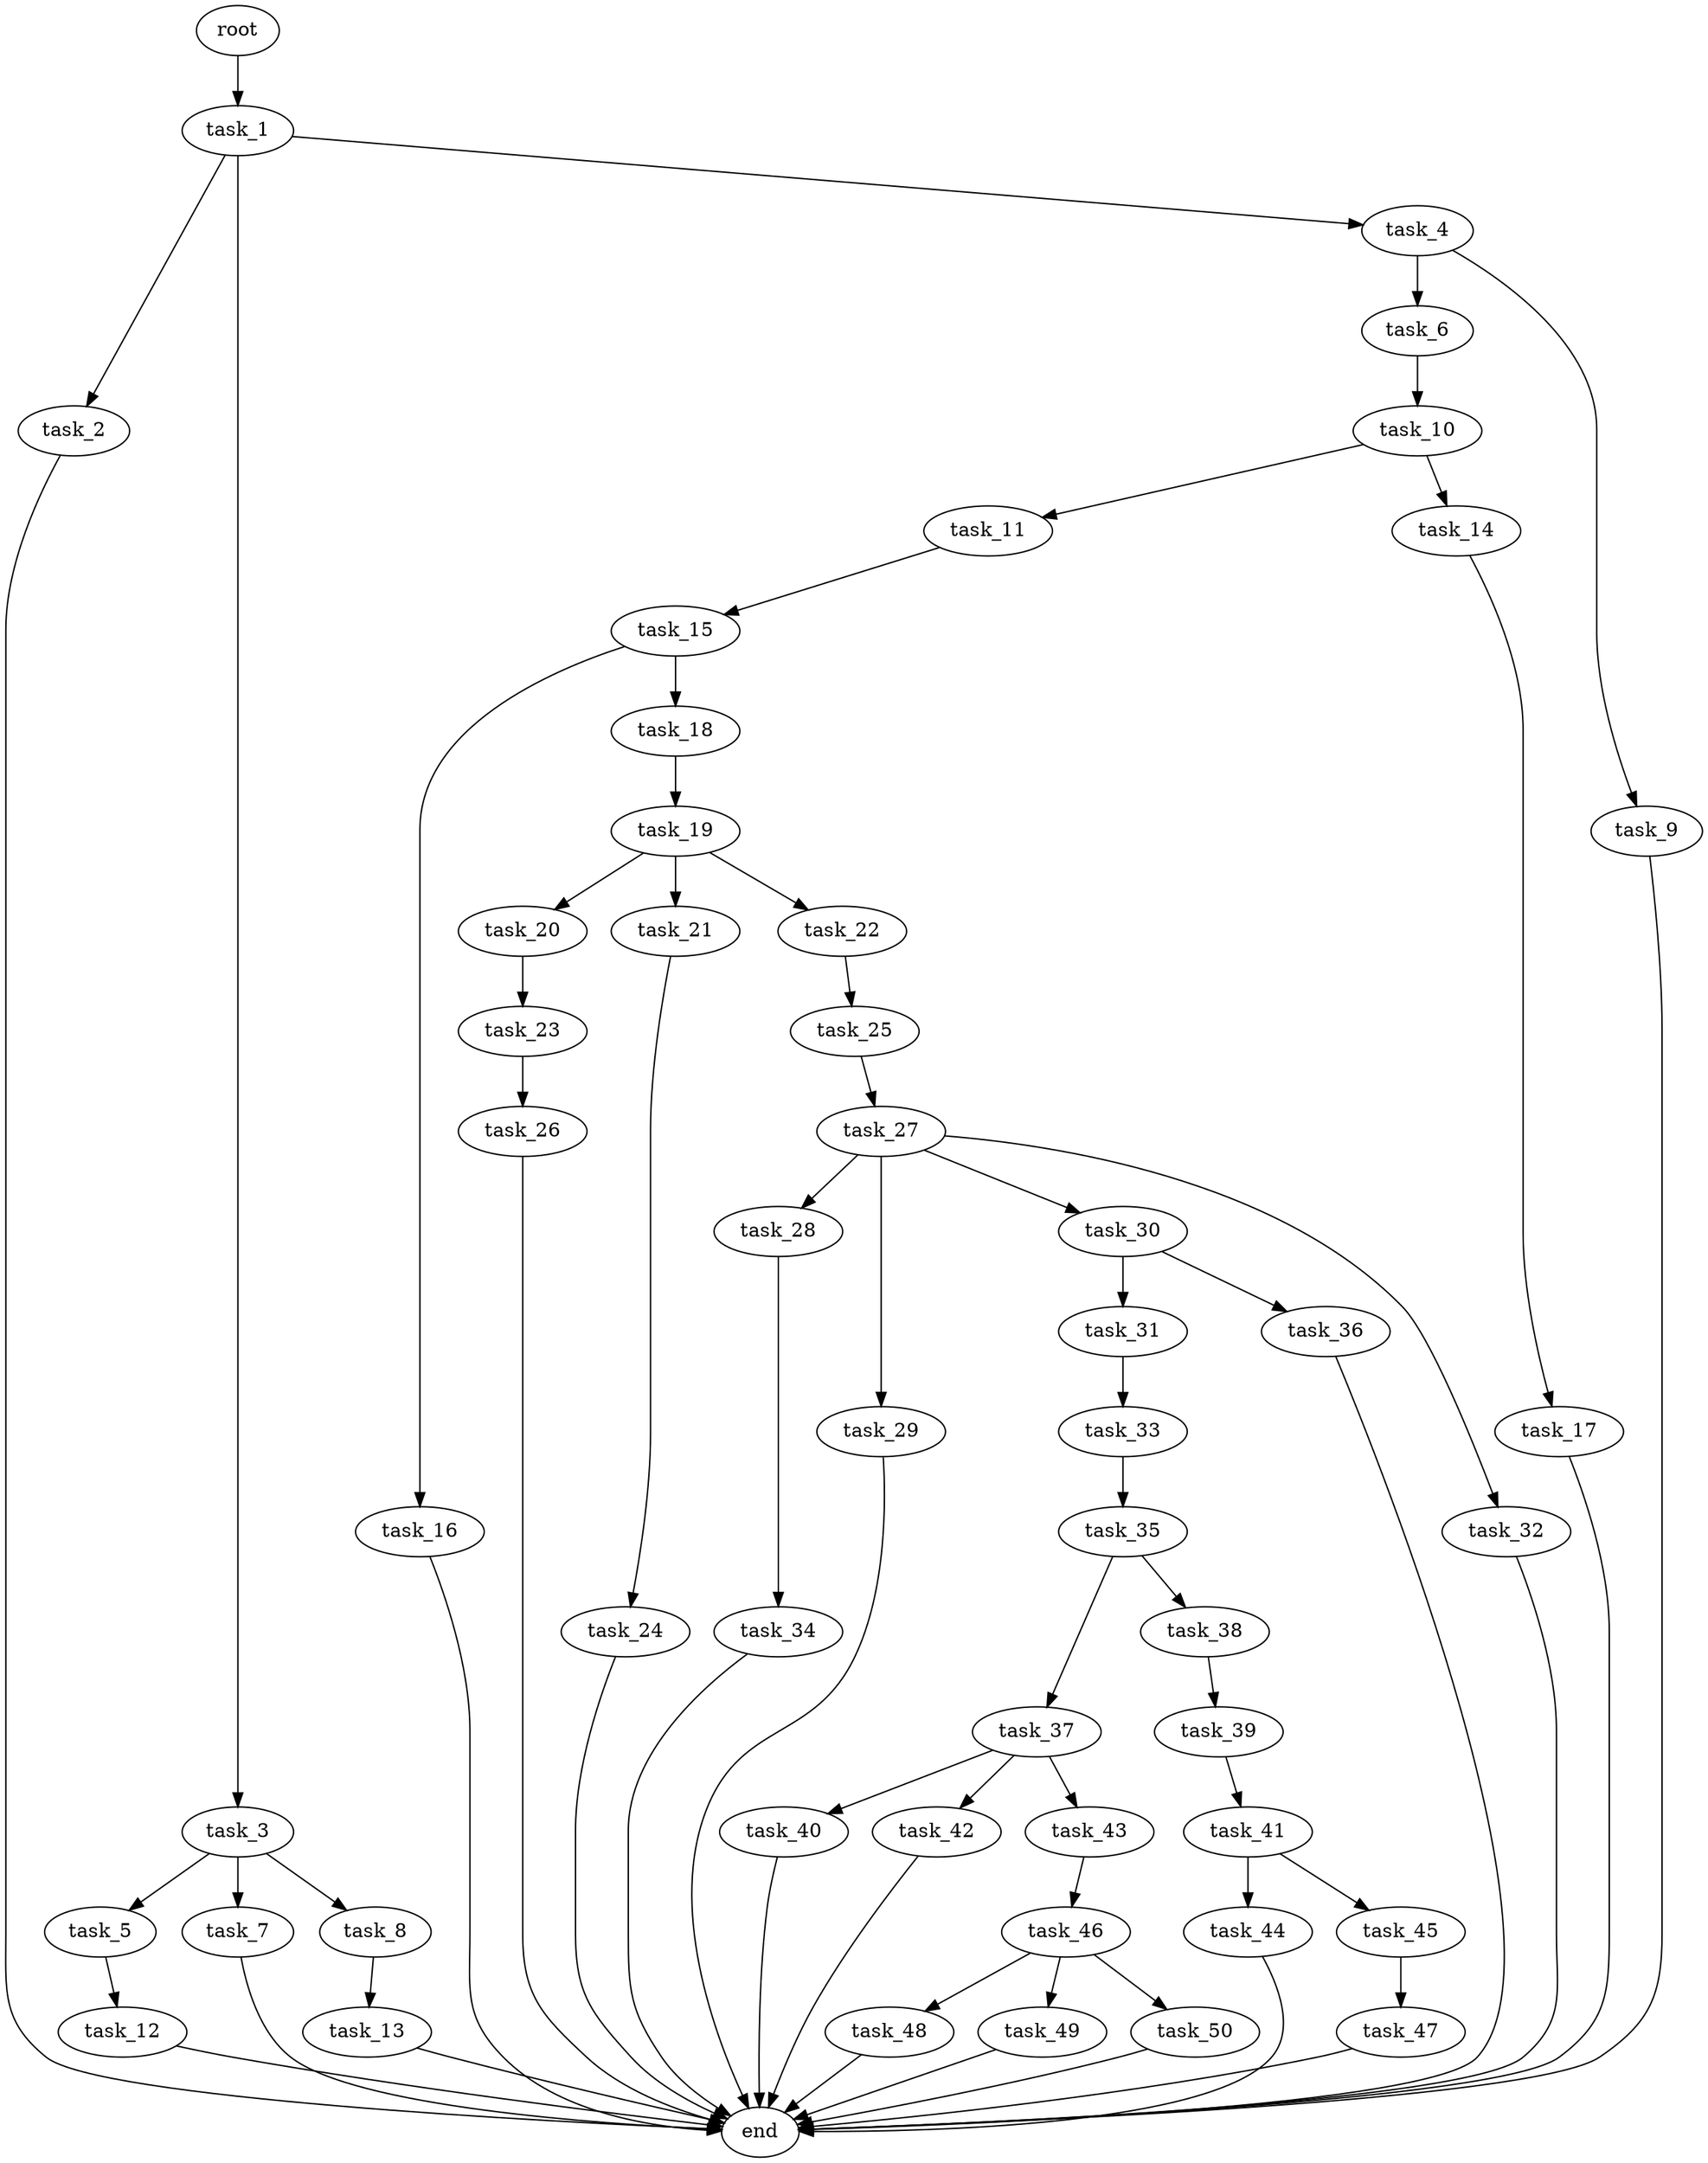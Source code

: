 digraph G {
  root [size="0.000000e+00"];
  task_1 [size="4.814538e+10"];
  task_2 [size="2.773065e+10"];
  task_3 [size="2.486273e+10"];
  task_4 [size="8.981564e+10"];
  task_5 [size="6.792462e+10"];
  task_6 [size="5.056858e+09"];
  task_7 [size="9.857617e+10"];
  task_8 [size="4.231583e+10"];
  task_9 [size="1.015607e+10"];
  task_10 [size="1.787955e+10"];
  task_11 [size="2.931910e+10"];
  task_12 [size="4.757055e+10"];
  task_13 [size="2.535727e+10"];
  task_14 [size="6.335777e+10"];
  task_15 [size="5.387798e+10"];
  task_16 [size="1.909583e+10"];
  task_17 [size="8.189499e+10"];
  task_18 [size="1.573668e+10"];
  task_19 [size="2.418033e+10"];
  task_20 [size="3.469061e+10"];
  task_21 [size="3.242642e+10"];
  task_22 [size="7.271565e+09"];
  task_23 [size="4.829293e+09"];
  task_24 [size="2.486133e+10"];
  task_25 [size="1.321558e+10"];
  task_26 [size="9.592800e+09"];
  task_27 [size="2.843448e+09"];
  task_28 [size="7.087309e+10"];
  task_29 [size="3.657010e+10"];
  task_30 [size="3.565591e+10"];
  task_31 [size="5.343680e+10"];
  task_32 [size="4.987064e+10"];
  task_33 [size="8.039914e+10"];
  task_34 [size="9.560266e+10"];
  task_35 [size="2.668465e+10"];
  task_36 [size="9.976671e+10"];
  task_37 [size="5.242201e+09"];
  task_38 [size="1.519703e+10"];
  task_39 [size="8.953714e+10"];
  task_40 [size="8.178379e+10"];
  task_41 [size="6.751361e+10"];
  task_42 [size="9.463087e+10"];
  task_43 [size="3.933309e+10"];
  task_44 [size="7.129930e+09"];
  task_45 [size="5.937719e+10"];
  task_46 [size="1.563538e+10"];
  task_47 [size="8.130309e+10"];
  task_48 [size="8.558653e+10"];
  task_49 [size="1.316827e+10"];
  task_50 [size="2.326470e+10"];
  end [size="0.000000e+00"];

  root -> task_1 [size="1.000000e-12"];
  task_1 -> task_2 [size="2.773065e+08"];
  task_1 -> task_3 [size="2.486273e+08"];
  task_1 -> task_4 [size="8.981564e+08"];
  task_2 -> end [size="1.000000e-12"];
  task_3 -> task_5 [size="6.792462e+08"];
  task_3 -> task_7 [size="9.857617e+08"];
  task_3 -> task_8 [size="4.231583e+08"];
  task_4 -> task_6 [size="5.056858e+07"];
  task_4 -> task_9 [size="1.015607e+08"];
  task_5 -> task_12 [size="4.757055e+08"];
  task_6 -> task_10 [size="1.787955e+08"];
  task_7 -> end [size="1.000000e-12"];
  task_8 -> task_13 [size="2.535727e+08"];
  task_9 -> end [size="1.000000e-12"];
  task_10 -> task_11 [size="2.931910e+08"];
  task_10 -> task_14 [size="6.335777e+08"];
  task_11 -> task_15 [size="5.387798e+08"];
  task_12 -> end [size="1.000000e-12"];
  task_13 -> end [size="1.000000e-12"];
  task_14 -> task_17 [size="8.189499e+08"];
  task_15 -> task_16 [size="1.909583e+08"];
  task_15 -> task_18 [size="1.573668e+08"];
  task_16 -> end [size="1.000000e-12"];
  task_17 -> end [size="1.000000e-12"];
  task_18 -> task_19 [size="2.418033e+08"];
  task_19 -> task_20 [size="3.469061e+08"];
  task_19 -> task_21 [size="3.242642e+08"];
  task_19 -> task_22 [size="7.271565e+07"];
  task_20 -> task_23 [size="4.829293e+07"];
  task_21 -> task_24 [size="2.486133e+08"];
  task_22 -> task_25 [size="1.321558e+08"];
  task_23 -> task_26 [size="9.592800e+07"];
  task_24 -> end [size="1.000000e-12"];
  task_25 -> task_27 [size="2.843448e+07"];
  task_26 -> end [size="1.000000e-12"];
  task_27 -> task_28 [size="7.087309e+08"];
  task_27 -> task_29 [size="3.657010e+08"];
  task_27 -> task_30 [size="3.565591e+08"];
  task_27 -> task_32 [size="4.987064e+08"];
  task_28 -> task_34 [size="9.560266e+08"];
  task_29 -> end [size="1.000000e-12"];
  task_30 -> task_31 [size="5.343680e+08"];
  task_30 -> task_36 [size="9.976671e+08"];
  task_31 -> task_33 [size="8.039914e+08"];
  task_32 -> end [size="1.000000e-12"];
  task_33 -> task_35 [size="2.668465e+08"];
  task_34 -> end [size="1.000000e-12"];
  task_35 -> task_37 [size="5.242201e+07"];
  task_35 -> task_38 [size="1.519703e+08"];
  task_36 -> end [size="1.000000e-12"];
  task_37 -> task_40 [size="8.178379e+08"];
  task_37 -> task_42 [size="9.463087e+08"];
  task_37 -> task_43 [size="3.933309e+08"];
  task_38 -> task_39 [size="8.953714e+08"];
  task_39 -> task_41 [size="6.751361e+08"];
  task_40 -> end [size="1.000000e-12"];
  task_41 -> task_44 [size="7.129930e+07"];
  task_41 -> task_45 [size="5.937719e+08"];
  task_42 -> end [size="1.000000e-12"];
  task_43 -> task_46 [size="1.563538e+08"];
  task_44 -> end [size="1.000000e-12"];
  task_45 -> task_47 [size="8.130309e+08"];
  task_46 -> task_48 [size="8.558653e+08"];
  task_46 -> task_49 [size="1.316827e+08"];
  task_46 -> task_50 [size="2.326470e+08"];
  task_47 -> end [size="1.000000e-12"];
  task_48 -> end [size="1.000000e-12"];
  task_49 -> end [size="1.000000e-12"];
  task_50 -> end [size="1.000000e-12"];
}
